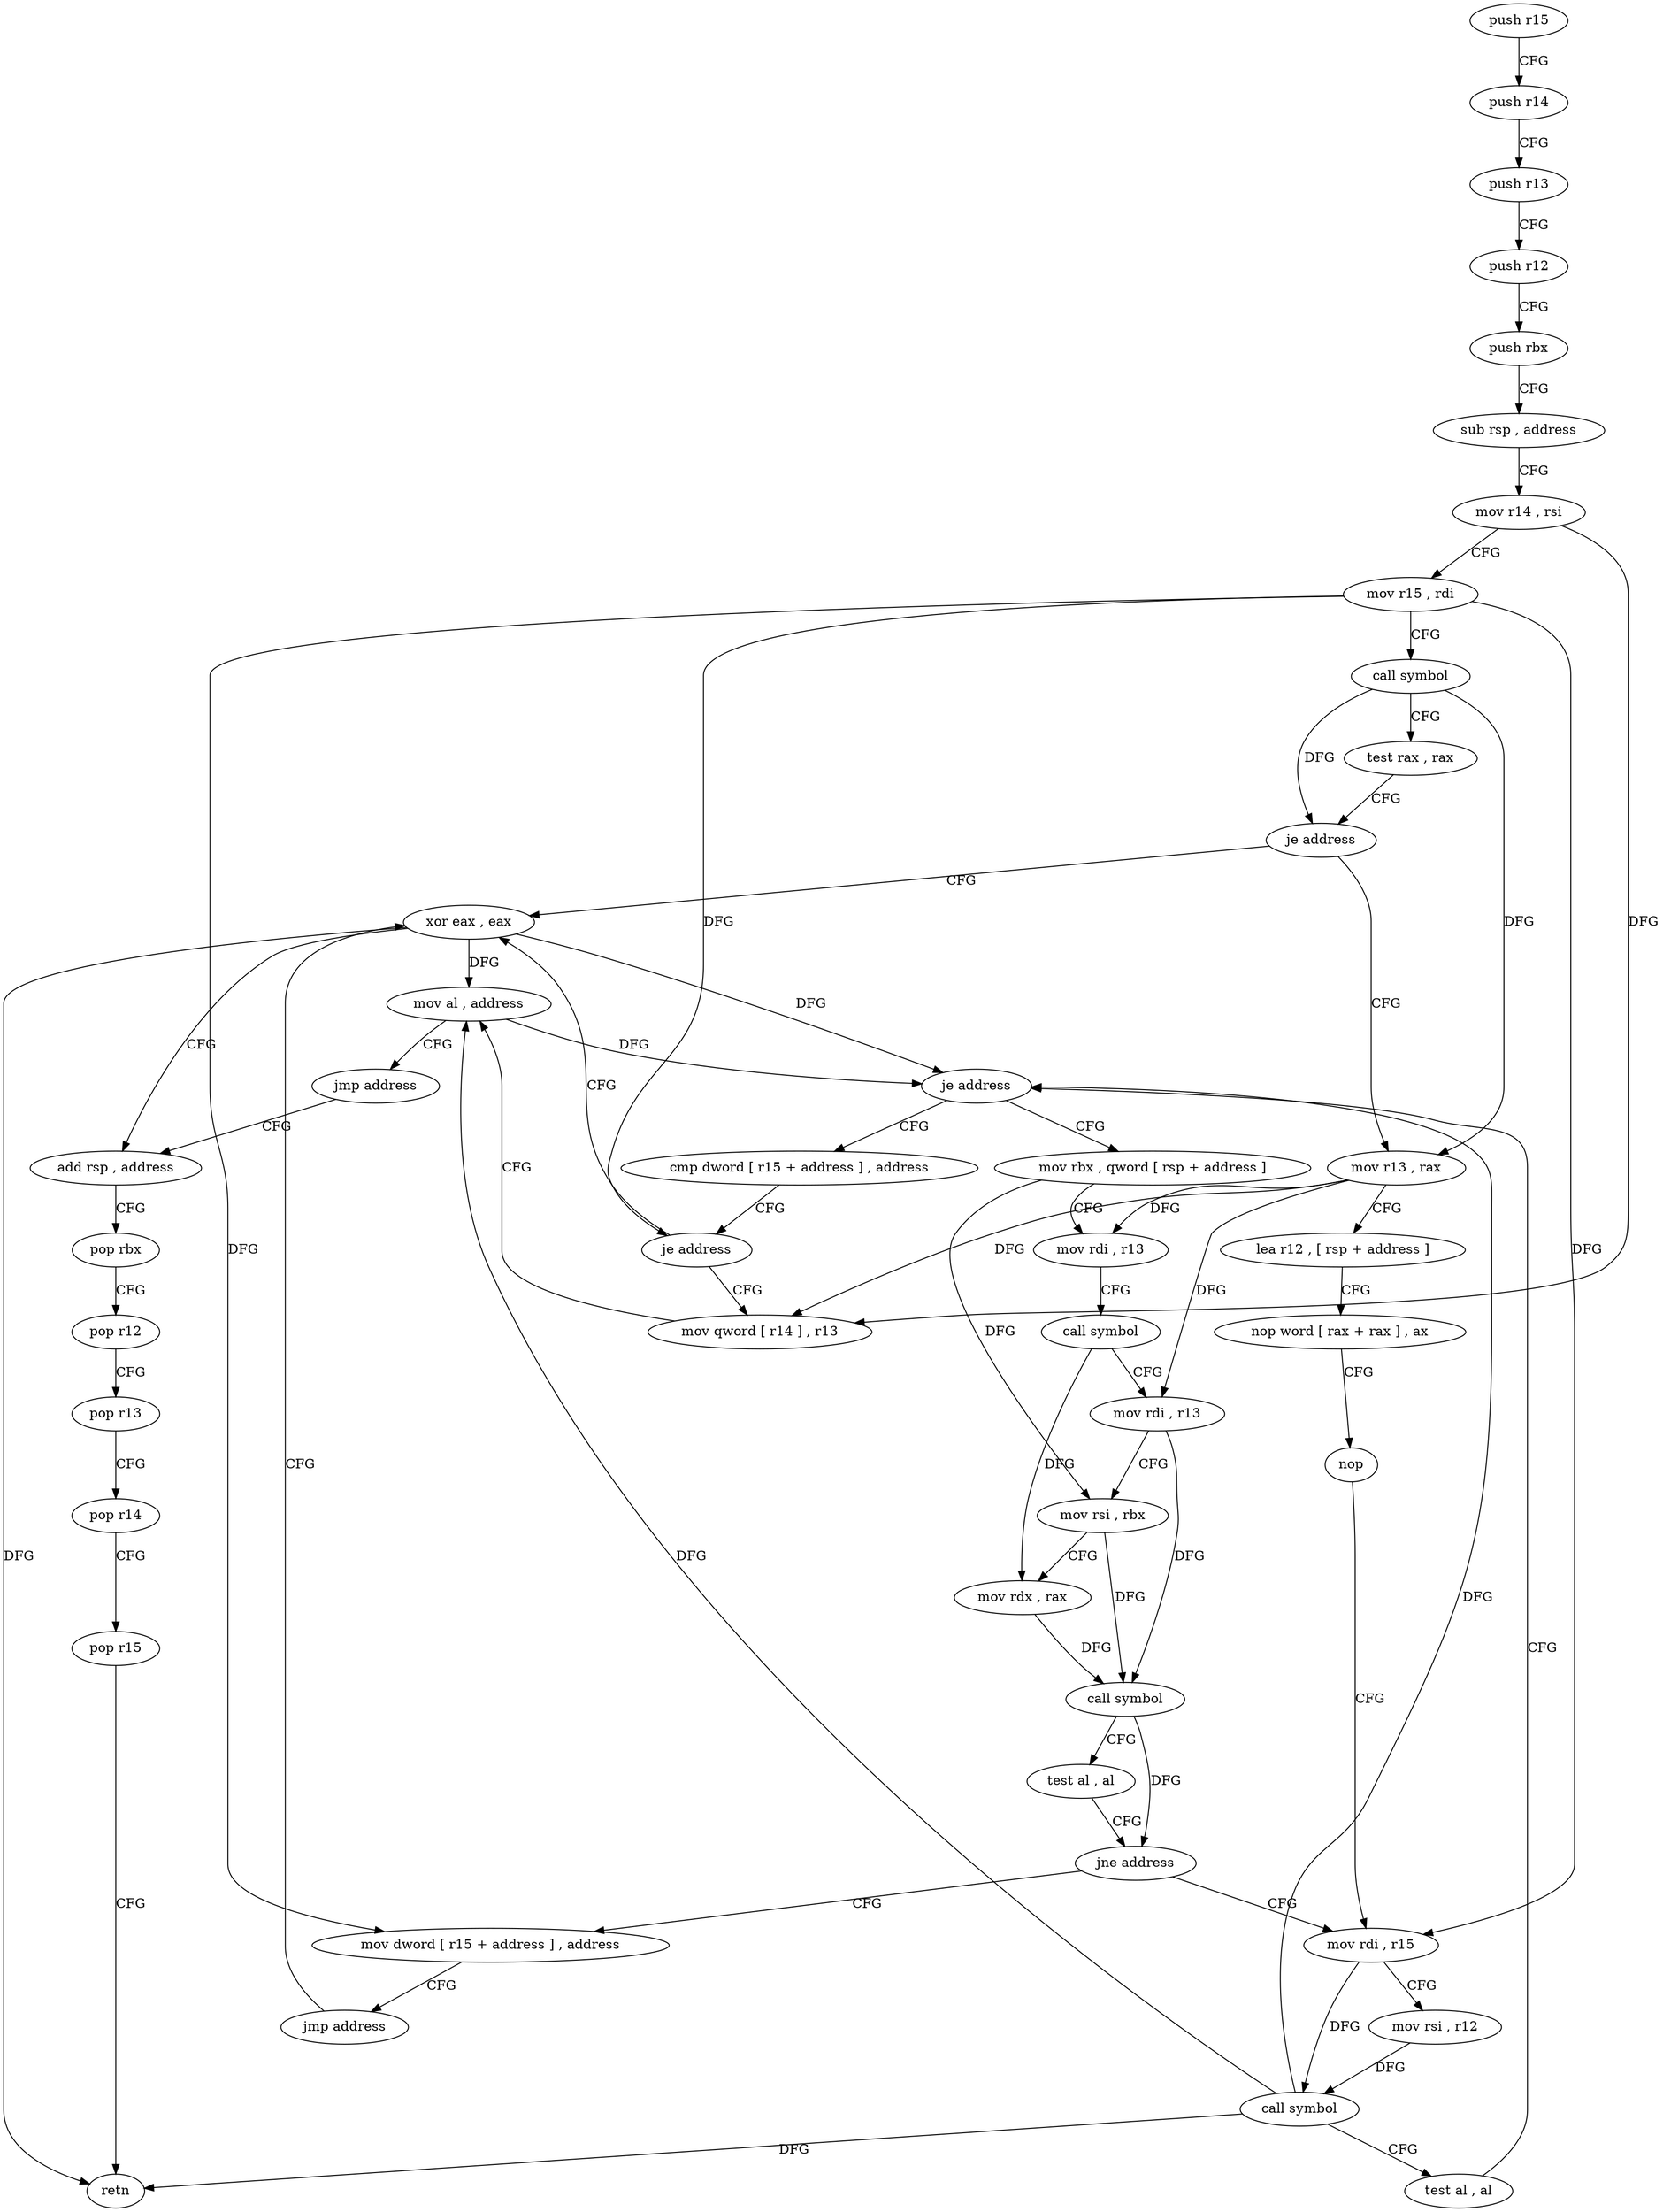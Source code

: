 digraph "func" {
"102784" [label = "push r15" ]
"102786" [label = "push r14" ]
"102788" [label = "push r13" ]
"102790" [label = "push r12" ]
"102792" [label = "push rbx" ]
"102793" [label = "sub rsp , address" ]
"102797" [label = "mov r14 , rsi" ]
"102800" [label = "mov r15 , rdi" ]
"102803" [label = "call symbol" ]
"102808" [label = "test rax , rax" ]
"102811" [label = "je address" ]
"102895" [label = "xor eax , eax" ]
"102813" [label = "mov r13 , rax" ]
"102897" [label = "add rsp , address" ]
"102816" [label = "lea r12 , [ rsp + address ]" ]
"102821" [label = "nop word [ rax + rax ] , ax" ]
"102831" [label = "nop" ]
"102832" [label = "mov rdi , r15" ]
"102888" [label = "cmp dword [ r15 + address ] , address" ]
"102893" [label = "je address" ]
"102911" [label = "mov qword [ r14 ] , r13" ]
"102847" [label = "mov rbx , qword [ rsp + address ]" ]
"102852" [label = "mov rdi , r13" ]
"102855" [label = "call symbol" ]
"102860" [label = "mov rdi , r13" ]
"102863" [label = "mov rsi , rbx" ]
"102866" [label = "mov rdx , rax" ]
"102869" [label = "call symbol" ]
"102874" [label = "test al , al" ]
"102876" [label = "jne address" ]
"102878" [label = "mov dword [ r15 + address ] , address" ]
"102914" [label = "mov al , address" ]
"102916" [label = "jmp address" ]
"102835" [label = "mov rsi , r12" ]
"102838" [label = "call symbol" ]
"102843" [label = "test al , al" ]
"102845" [label = "je address" ]
"102886" [label = "jmp address" ]
"102901" [label = "pop rbx" ]
"102902" [label = "pop r12" ]
"102904" [label = "pop r13" ]
"102906" [label = "pop r14" ]
"102908" [label = "pop r15" ]
"102910" [label = "retn" ]
"102784" -> "102786" [ label = "CFG" ]
"102786" -> "102788" [ label = "CFG" ]
"102788" -> "102790" [ label = "CFG" ]
"102790" -> "102792" [ label = "CFG" ]
"102792" -> "102793" [ label = "CFG" ]
"102793" -> "102797" [ label = "CFG" ]
"102797" -> "102800" [ label = "CFG" ]
"102797" -> "102911" [ label = "DFG" ]
"102800" -> "102803" [ label = "CFG" ]
"102800" -> "102832" [ label = "DFG" ]
"102800" -> "102893" [ label = "DFG" ]
"102800" -> "102878" [ label = "DFG" ]
"102803" -> "102808" [ label = "CFG" ]
"102803" -> "102811" [ label = "DFG" ]
"102803" -> "102813" [ label = "DFG" ]
"102808" -> "102811" [ label = "CFG" ]
"102811" -> "102895" [ label = "CFG" ]
"102811" -> "102813" [ label = "CFG" ]
"102895" -> "102897" [ label = "CFG" ]
"102895" -> "102910" [ label = "DFG" ]
"102895" -> "102845" [ label = "DFG" ]
"102895" -> "102914" [ label = "DFG" ]
"102813" -> "102816" [ label = "CFG" ]
"102813" -> "102852" [ label = "DFG" ]
"102813" -> "102860" [ label = "DFG" ]
"102813" -> "102911" [ label = "DFG" ]
"102897" -> "102901" [ label = "CFG" ]
"102816" -> "102821" [ label = "CFG" ]
"102821" -> "102831" [ label = "CFG" ]
"102831" -> "102832" [ label = "CFG" ]
"102832" -> "102835" [ label = "CFG" ]
"102832" -> "102838" [ label = "DFG" ]
"102888" -> "102893" [ label = "CFG" ]
"102893" -> "102911" [ label = "CFG" ]
"102893" -> "102895" [ label = "CFG" ]
"102911" -> "102914" [ label = "CFG" ]
"102847" -> "102852" [ label = "CFG" ]
"102847" -> "102863" [ label = "DFG" ]
"102852" -> "102855" [ label = "CFG" ]
"102855" -> "102860" [ label = "CFG" ]
"102855" -> "102866" [ label = "DFG" ]
"102860" -> "102863" [ label = "CFG" ]
"102860" -> "102869" [ label = "DFG" ]
"102863" -> "102866" [ label = "CFG" ]
"102863" -> "102869" [ label = "DFG" ]
"102866" -> "102869" [ label = "DFG" ]
"102869" -> "102874" [ label = "CFG" ]
"102869" -> "102876" [ label = "DFG" ]
"102874" -> "102876" [ label = "CFG" ]
"102876" -> "102832" [ label = "CFG" ]
"102876" -> "102878" [ label = "CFG" ]
"102878" -> "102886" [ label = "CFG" ]
"102914" -> "102916" [ label = "CFG" ]
"102914" -> "102845" [ label = "DFG" ]
"102916" -> "102897" [ label = "CFG" ]
"102835" -> "102838" [ label = "DFG" ]
"102838" -> "102843" [ label = "CFG" ]
"102838" -> "102910" [ label = "DFG" ]
"102838" -> "102845" [ label = "DFG" ]
"102838" -> "102914" [ label = "DFG" ]
"102843" -> "102845" [ label = "CFG" ]
"102845" -> "102888" [ label = "CFG" ]
"102845" -> "102847" [ label = "CFG" ]
"102886" -> "102895" [ label = "CFG" ]
"102901" -> "102902" [ label = "CFG" ]
"102902" -> "102904" [ label = "CFG" ]
"102904" -> "102906" [ label = "CFG" ]
"102906" -> "102908" [ label = "CFG" ]
"102908" -> "102910" [ label = "CFG" ]
}
